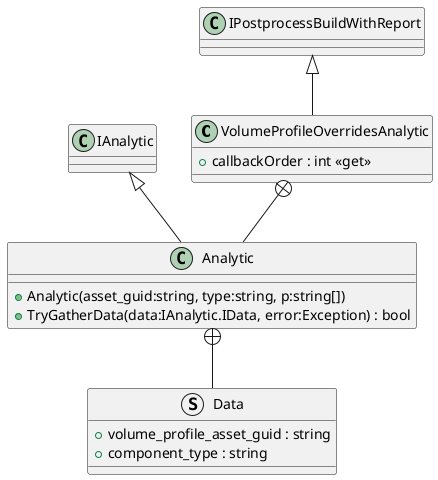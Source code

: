 @startuml
class VolumeProfileOverridesAnalytic {
    + callbackOrder : int <<get>>
}
class Analytic {
    + Analytic(asset_guid:string, type:string, p:string[])
    + TryGatherData(data:IAnalytic.IData, error:Exception) : bool
}
struct Data {
    + volume_profile_asset_guid : string
    + component_type : string
}
IPostprocessBuildWithReport <|-- VolumeProfileOverridesAnalytic
VolumeProfileOverridesAnalytic +-- Analytic
IAnalytic <|-- Analytic
Analytic +-- Data
@enduml
